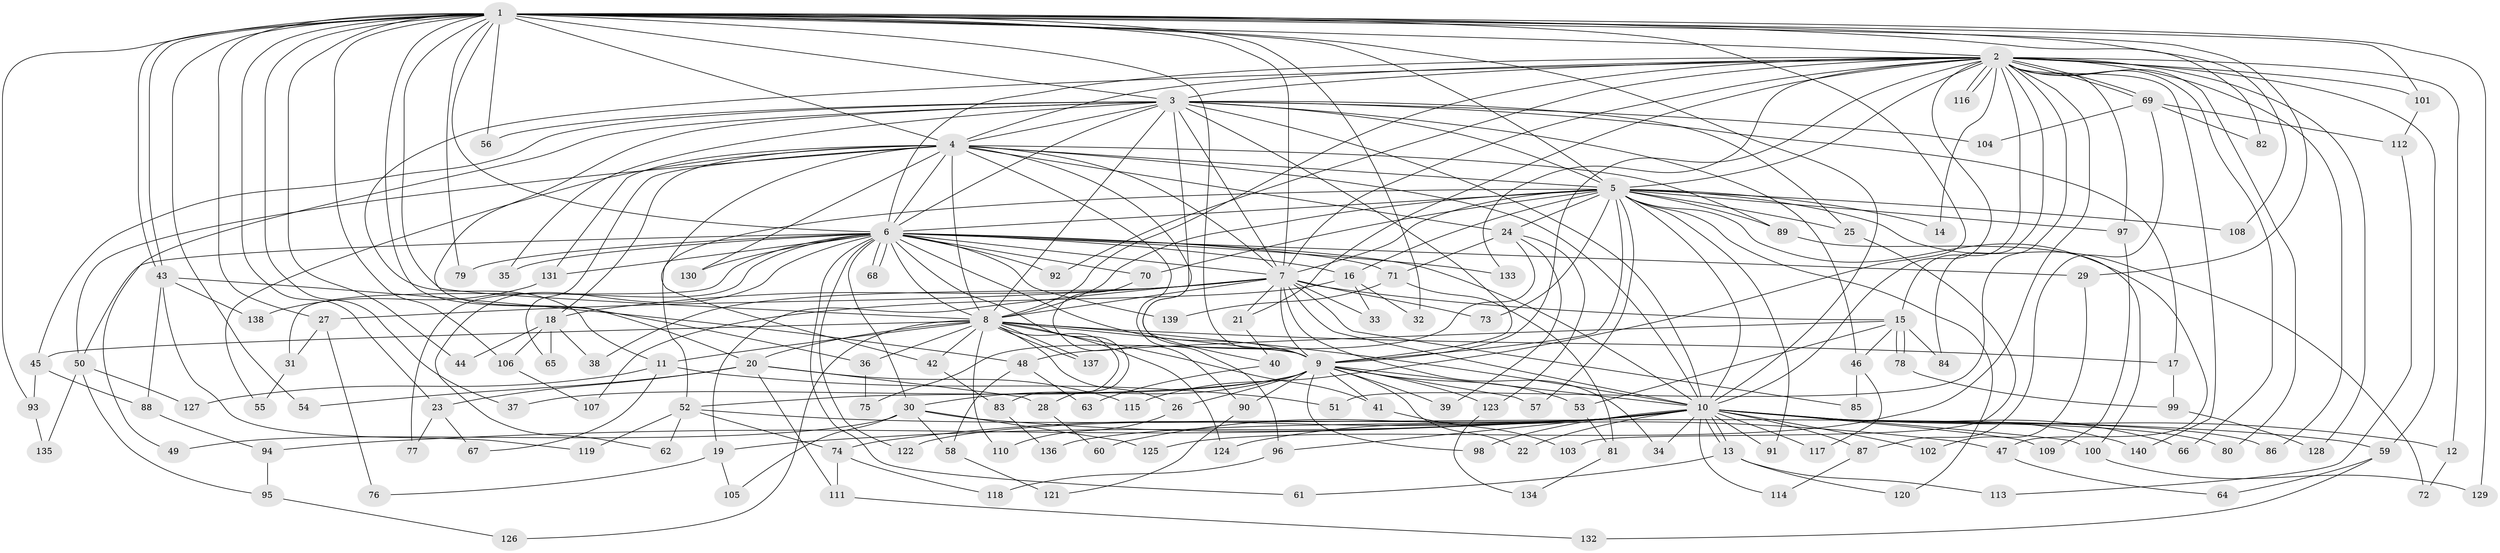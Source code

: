 // coarse degree distribution, {36: 0.014285714285714285, 21: 0.014285714285714285, 14: 0.014285714285714285, 16: 0.014285714285714285, 24: 0.014285714285714285, 13: 0.014285714285714285, 22: 0.014285714285714285, 12: 0.014285714285714285, 7: 0.05714285714285714, 2: 0.4142857142857143, 8: 0.014285714285714285, 5: 0.12857142857142856, 4: 0.08571428571428572, 6: 0.02857142857142857, 3: 0.11428571428571428, 1: 0.04285714285714286}
// Generated by graph-tools (version 1.1) at 2025/49/03/04/25 22:49:48]
// undirected, 140 vertices, 305 edges
graph export_dot {
  node [color=gray90,style=filled];
  1;
  2;
  3;
  4;
  5;
  6;
  7;
  8;
  9;
  10;
  11;
  12;
  13;
  14;
  15;
  16;
  17;
  18;
  19;
  20;
  21;
  22;
  23;
  24;
  25;
  26;
  27;
  28;
  29;
  30;
  31;
  32;
  33;
  34;
  35;
  36;
  37;
  38;
  39;
  40;
  41;
  42;
  43;
  44;
  45;
  46;
  47;
  48;
  49;
  50;
  51;
  52;
  53;
  54;
  55;
  56;
  57;
  58;
  59;
  60;
  61;
  62;
  63;
  64;
  65;
  66;
  67;
  68;
  69;
  70;
  71;
  72;
  73;
  74;
  75;
  76;
  77;
  78;
  79;
  80;
  81;
  82;
  83;
  84;
  85;
  86;
  87;
  88;
  89;
  90;
  91;
  92;
  93;
  94;
  95;
  96;
  97;
  98;
  99;
  100;
  101;
  102;
  103;
  104;
  105;
  106;
  107;
  108;
  109;
  110;
  111;
  112;
  113;
  114;
  115;
  116;
  117;
  118;
  119;
  120;
  121;
  122;
  123;
  124;
  125;
  126;
  127;
  128;
  129;
  130;
  131;
  132;
  133;
  134;
  135;
  136;
  137;
  138;
  139;
  140;
  1 -- 2;
  1 -- 3;
  1 -- 4;
  1 -- 5;
  1 -- 6;
  1 -- 7;
  1 -- 8;
  1 -- 9;
  1 -- 10;
  1 -- 23;
  1 -- 27;
  1 -- 29;
  1 -- 32;
  1 -- 36;
  1 -- 37;
  1 -- 43;
  1 -- 43;
  1 -- 44;
  1 -- 54;
  1 -- 56;
  1 -- 79;
  1 -- 82;
  1 -- 93;
  1 -- 101;
  1 -- 106;
  1 -- 108;
  1 -- 115;
  1 -- 129;
  2 -- 3;
  2 -- 4;
  2 -- 5;
  2 -- 6;
  2 -- 7;
  2 -- 8;
  2 -- 9;
  2 -- 10;
  2 -- 11;
  2 -- 12;
  2 -- 14;
  2 -- 15;
  2 -- 21;
  2 -- 51;
  2 -- 59;
  2 -- 66;
  2 -- 69;
  2 -- 69;
  2 -- 80;
  2 -- 84;
  2 -- 86;
  2 -- 92;
  2 -- 97;
  2 -- 101;
  2 -- 116;
  2 -- 116;
  2 -- 125;
  2 -- 128;
  2 -- 133;
  2 -- 140;
  3 -- 4;
  3 -- 5;
  3 -- 6;
  3 -- 7;
  3 -- 8;
  3 -- 9;
  3 -- 10;
  3 -- 17;
  3 -- 20;
  3 -- 25;
  3 -- 35;
  3 -- 40;
  3 -- 45;
  3 -- 46;
  3 -- 49;
  3 -- 56;
  3 -- 104;
  4 -- 5;
  4 -- 6;
  4 -- 7;
  4 -- 8;
  4 -- 9;
  4 -- 10;
  4 -- 18;
  4 -- 24;
  4 -- 42;
  4 -- 50;
  4 -- 55;
  4 -- 65;
  4 -- 89;
  4 -- 96;
  4 -- 130;
  4 -- 131;
  5 -- 6;
  5 -- 7;
  5 -- 8;
  5 -- 9;
  5 -- 10;
  5 -- 14;
  5 -- 16;
  5 -- 24;
  5 -- 25;
  5 -- 47;
  5 -- 52;
  5 -- 57;
  5 -- 70;
  5 -- 72;
  5 -- 73;
  5 -- 89;
  5 -- 91;
  5 -- 97;
  5 -- 108;
  5 -- 120;
  6 -- 7;
  6 -- 8;
  6 -- 9;
  6 -- 10;
  6 -- 16;
  6 -- 28;
  6 -- 29;
  6 -- 30;
  6 -- 31;
  6 -- 35;
  6 -- 50;
  6 -- 61;
  6 -- 62;
  6 -- 68;
  6 -- 68;
  6 -- 70;
  6 -- 71;
  6 -- 77;
  6 -- 79;
  6 -- 92;
  6 -- 122;
  6 -- 130;
  6 -- 131;
  6 -- 133;
  6 -- 139;
  7 -- 8;
  7 -- 9;
  7 -- 10;
  7 -- 15;
  7 -- 18;
  7 -- 19;
  7 -- 21;
  7 -- 27;
  7 -- 33;
  7 -- 34;
  7 -- 38;
  7 -- 73;
  7 -- 85;
  8 -- 9;
  8 -- 10;
  8 -- 11;
  8 -- 17;
  8 -- 20;
  8 -- 26;
  8 -- 36;
  8 -- 41;
  8 -- 42;
  8 -- 45;
  8 -- 83;
  8 -- 110;
  8 -- 124;
  8 -- 126;
  8 -- 137;
  8 -- 137;
  9 -- 10;
  9 -- 22;
  9 -- 26;
  9 -- 30;
  9 -- 37;
  9 -- 39;
  9 -- 41;
  9 -- 52;
  9 -- 53;
  9 -- 57;
  9 -- 90;
  9 -- 98;
  9 -- 123;
  10 -- 12;
  10 -- 13;
  10 -- 13;
  10 -- 19;
  10 -- 22;
  10 -- 34;
  10 -- 60;
  10 -- 66;
  10 -- 74;
  10 -- 80;
  10 -- 86;
  10 -- 87;
  10 -- 91;
  10 -- 94;
  10 -- 96;
  10 -- 98;
  10 -- 100;
  10 -- 102;
  10 -- 109;
  10 -- 114;
  10 -- 117;
  10 -- 122;
  10 -- 124;
  10 -- 136;
  10 -- 140;
  11 -- 51;
  11 -- 67;
  11 -- 127;
  12 -- 72;
  13 -- 61;
  13 -- 113;
  13 -- 120;
  15 -- 46;
  15 -- 48;
  15 -- 53;
  15 -- 78;
  15 -- 78;
  15 -- 84;
  16 -- 32;
  16 -- 33;
  16 -- 107;
  17 -- 99;
  18 -- 38;
  18 -- 44;
  18 -- 65;
  18 -- 106;
  19 -- 76;
  19 -- 105;
  20 -- 23;
  20 -- 28;
  20 -- 54;
  20 -- 111;
  20 -- 115;
  21 -- 40;
  23 -- 67;
  23 -- 77;
  24 -- 39;
  24 -- 71;
  24 -- 75;
  24 -- 123;
  25 -- 103;
  26 -- 110;
  27 -- 31;
  27 -- 76;
  28 -- 60;
  29 -- 102;
  30 -- 47;
  30 -- 49;
  30 -- 58;
  30 -- 105;
  30 -- 125;
  31 -- 55;
  36 -- 75;
  40 -- 63;
  41 -- 103;
  42 -- 83;
  43 -- 48;
  43 -- 88;
  43 -- 119;
  43 -- 138;
  45 -- 88;
  45 -- 93;
  46 -- 85;
  46 -- 117;
  47 -- 64;
  48 -- 58;
  48 -- 63;
  50 -- 95;
  50 -- 127;
  50 -- 135;
  52 -- 59;
  52 -- 62;
  52 -- 74;
  52 -- 119;
  53 -- 81;
  58 -- 121;
  59 -- 64;
  59 -- 132;
  69 -- 82;
  69 -- 87;
  69 -- 104;
  69 -- 112;
  70 -- 90;
  71 -- 81;
  71 -- 139;
  74 -- 111;
  74 -- 118;
  78 -- 99;
  81 -- 134;
  83 -- 136;
  87 -- 114;
  88 -- 94;
  89 -- 100;
  90 -- 121;
  93 -- 135;
  94 -- 95;
  95 -- 126;
  96 -- 118;
  97 -- 109;
  99 -- 128;
  100 -- 129;
  101 -- 112;
  106 -- 107;
  111 -- 132;
  112 -- 113;
  123 -- 134;
  131 -- 138;
}
